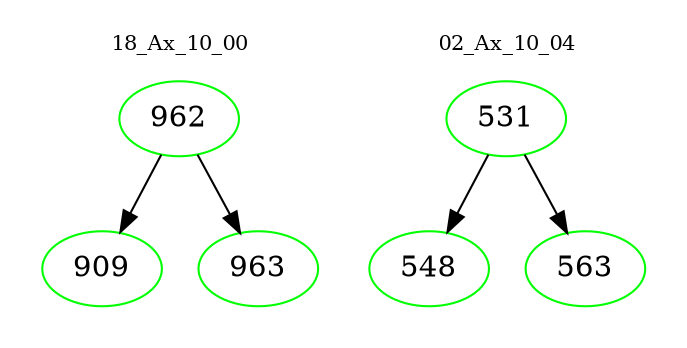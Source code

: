 digraph{
subgraph cluster_0 {
color = white
label = "18_Ax_10_00";
fontsize=10;
T0_962 [label="962", color="green"]
T0_962 -> T0_909 [color="black"]
T0_909 [label="909", color="green"]
T0_962 -> T0_963 [color="black"]
T0_963 [label="963", color="green"]
}
subgraph cluster_1 {
color = white
label = "02_Ax_10_04";
fontsize=10;
T1_531 [label="531", color="green"]
T1_531 -> T1_548 [color="black"]
T1_548 [label="548", color="green"]
T1_531 -> T1_563 [color="black"]
T1_563 [label="563", color="green"]
}
}
